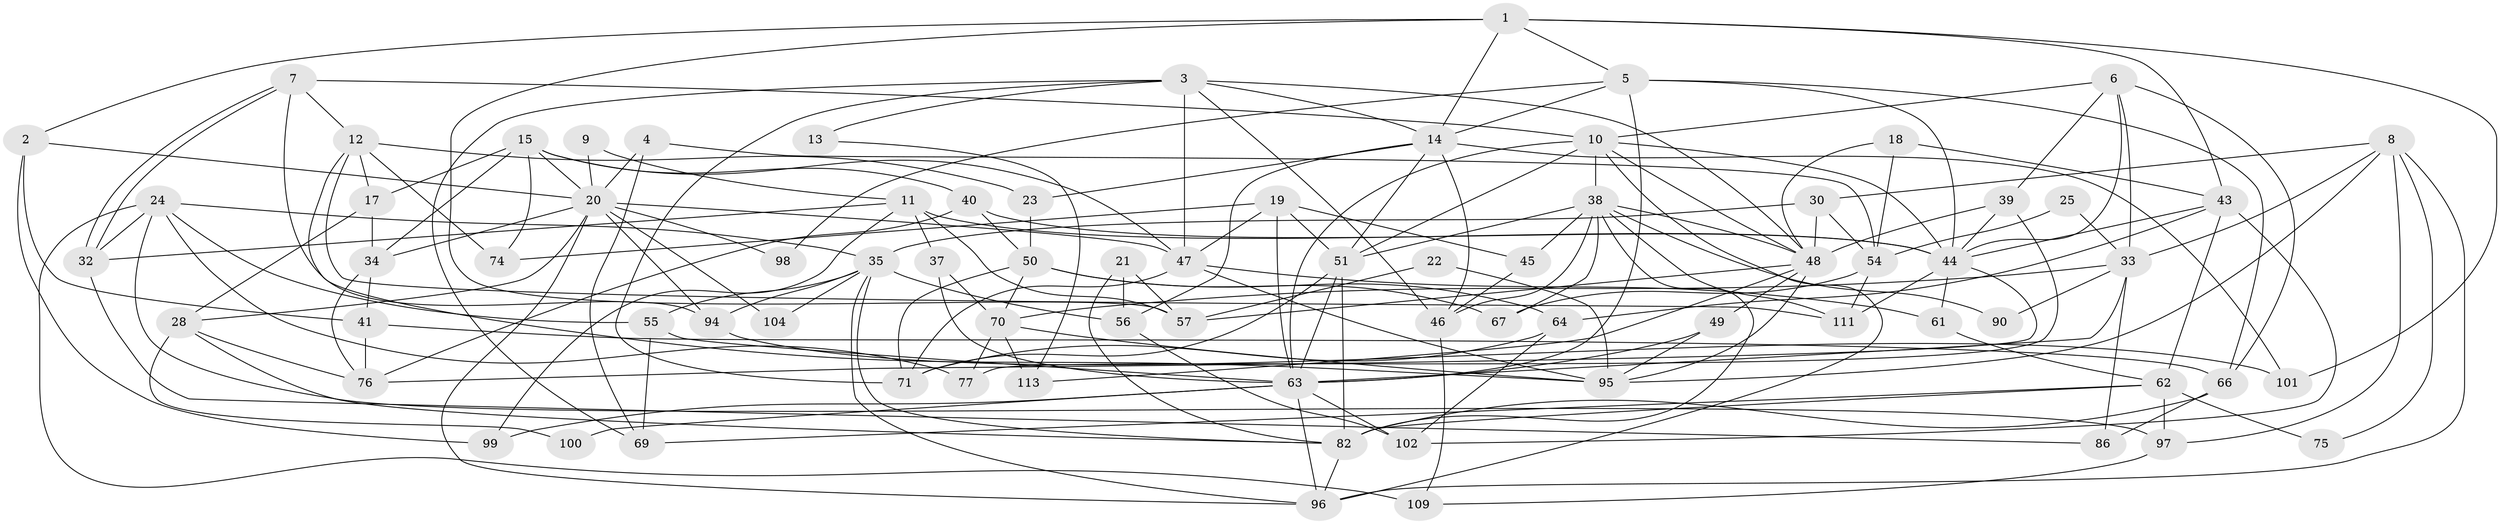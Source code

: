 // Generated by graph-tools (version 1.1) at 2025/24/03/03/25 07:24:01]
// undirected, 77 vertices, 187 edges
graph export_dot {
graph [start="1"]
  node [color=gray90,style=filled];
  1 [super="+16"];
  2 [super="+81"];
  3 [super="+36"];
  4;
  5 [super="+26"];
  6 [super="+80"];
  7;
  8 [super="+108"];
  9;
  10 [super="+88"];
  11 [super="+58"];
  12 [super="+52"];
  13;
  14 [super="+29"];
  15 [super="+78"];
  17;
  18;
  19 [super="+93"];
  20 [super="+27"];
  21;
  22;
  23;
  24 [super="+53"];
  25;
  28 [super="+31"];
  30;
  32;
  33 [super="+42"];
  34 [super="+59"];
  35 [super="+72"];
  37;
  38 [super="+65"];
  39 [super="+103"];
  40;
  41;
  43 [super="+79"];
  44 [super="+60"];
  45;
  46 [super="+91"];
  47 [super="+85"];
  48 [super="+106"];
  49;
  50 [super="+105"];
  51 [super="+83"];
  54 [super="+68"];
  55;
  56 [super="+114"];
  57;
  61;
  62 [super="+73"];
  63 [super="+87"];
  64;
  66 [super="+84"];
  67;
  69;
  70 [super="+89"];
  71;
  74;
  75;
  76 [super="+92"];
  77;
  82 [super="+110"];
  86;
  90;
  94;
  95 [super="+107"];
  96 [super="+112"];
  97;
  98;
  99;
  100;
  101;
  102;
  104;
  109;
  111;
  113;
  1 -- 14;
  1 -- 2;
  1 -- 101;
  1 -- 57;
  1 -- 43;
  1 -- 5;
  2 -- 20;
  2 -- 41;
  2 -- 99;
  3 -- 69;
  3 -- 71;
  3 -- 13;
  3 -- 46;
  3 -- 47;
  3 -- 48;
  3 -- 14;
  4 -- 54;
  4 -- 20;
  4 -- 69;
  5 -- 44;
  5 -- 98;
  5 -- 66;
  5 -- 63;
  5 -- 14;
  6 -- 66;
  6 -- 33;
  6 -- 39;
  6 -- 10;
  6 -- 44;
  7 -- 12;
  7 -- 32;
  7 -- 32;
  7 -- 10;
  7 -- 94;
  8 -- 97;
  8 -- 30;
  8 -- 75;
  8 -- 96;
  8 -- 33;
  8 -- 95;
  9 -- 20;
  9 -- 11;
  10 -- 38;
  10 -- 44;
  10 -- 48;
  10 -- 63;
  10 -- 96;
  10 -- 51;
  11 -- 99;
  11 -- 32;
  11 -- 57;
  11 -- 37;
  11 -- 44;
  12 -- 74;
  12 -- 111;
  12 -- 95;
  12 -- 17;
  12 -- 23;
  13 -- 113;
  14 -- 101;
  14 -- 23;
  14 -- 51;
  14 -- 46;
  14 -- 56 [weight=2];
  15 -- 20;
  15 -- 47;
  15 -- 17;
  15 -- 34;
  15 -- 40;
  15 -- 74;
  17 -- 34;
  17 -- 28;
  18 -- 48;
  18 -- 54;
  18 -- 43;
  19 -- 45;
  19 -- 51;
  19 -- 74;
  19 -- 63;
  19 -- 47;
  20 -- 94;
  20 -- 47;
  20 -- 104;
  20 -- 34;
  20 -- 96;
  20 -- 98;
  20 -- 28;
  21 -- 82;
  21 -- 57;
  21 -- 56;
  22 -- 57;
  22 -- 95;
  23 -- 50;
  24 -- 109 [weight=2];
  24 -- 35;
  24 -- 77 [weight=2];
  24 -- 32;
  24 -- 97;
  24 -- 55;
  25 -- 54;
  25 -- 33;
  28 -- 100;
  28 -- 82;
  28 -- 76;
  30 -- 35;
  30 -- 54;
  30 -- 48;
  32 -- 86;
  33 -- 86;
  33 -- 90;
  33 -- 63;
  33 -- 70;
  34 -- 41;
  34 -- 76;
  35 -- 55;
  35 -- 96;
  35 -- 104;
  35 -- 82;
  35 -- 94;
  35 -- 56;
  37 -- 63;
  37 -- 70;
  38 -- 67;
  38 -- 45;
  38 -- 90;
  38 -- 111;
  38 -- 82;
  38 -- 48;
  38 -- 46;
  38 -- 51;
  39 -- 77;
  39 -- 48;
  39 -- 44;
  40 -- 44;
  40 -- 76;
  40 -- 50;
  41 -- 76;
  41 -- 66;
  43 -- 64;
  43 -- 62;
  43 -- 44;
  43 -- 102;
  44 -- 111;
  44 -- 61;
  44 -- 76;
  45 -- 46;
  46 -- 109;
  47 -- 61;
  47 -- 71;
  47 -- 95;
  48 -- 49;
  48 -- 57;
  48 -- 95;
  48 -- 113;
  49 -- 95;
  49 -- 63;
  50 -- 71;
  50 -- 64;
  50 -- 67;
  50 -- 70;
  51 -- 71;
  51 -- 82;
  51 -- 63;
  54 -- 67;
  54 -- 111;
  55 -- 69;
  55 -- 63;
  56 -- 102;
  61 -- 62;
  62 -- 69;
  62 -- 75;
  62 -- 82;
  62 -- 97;
  63 -- 102;
  63 -- 96;
  63 -- 99;
  63 -- 100;
  64 -- 71;
  64 -- 102;
  66 -- 86;
  66 -- 82;
  70 -- 95;
  70 -- 113;
  70 -- 77;
  82 -- 96;
  94 -- 101;
  97 -- 109;
}
